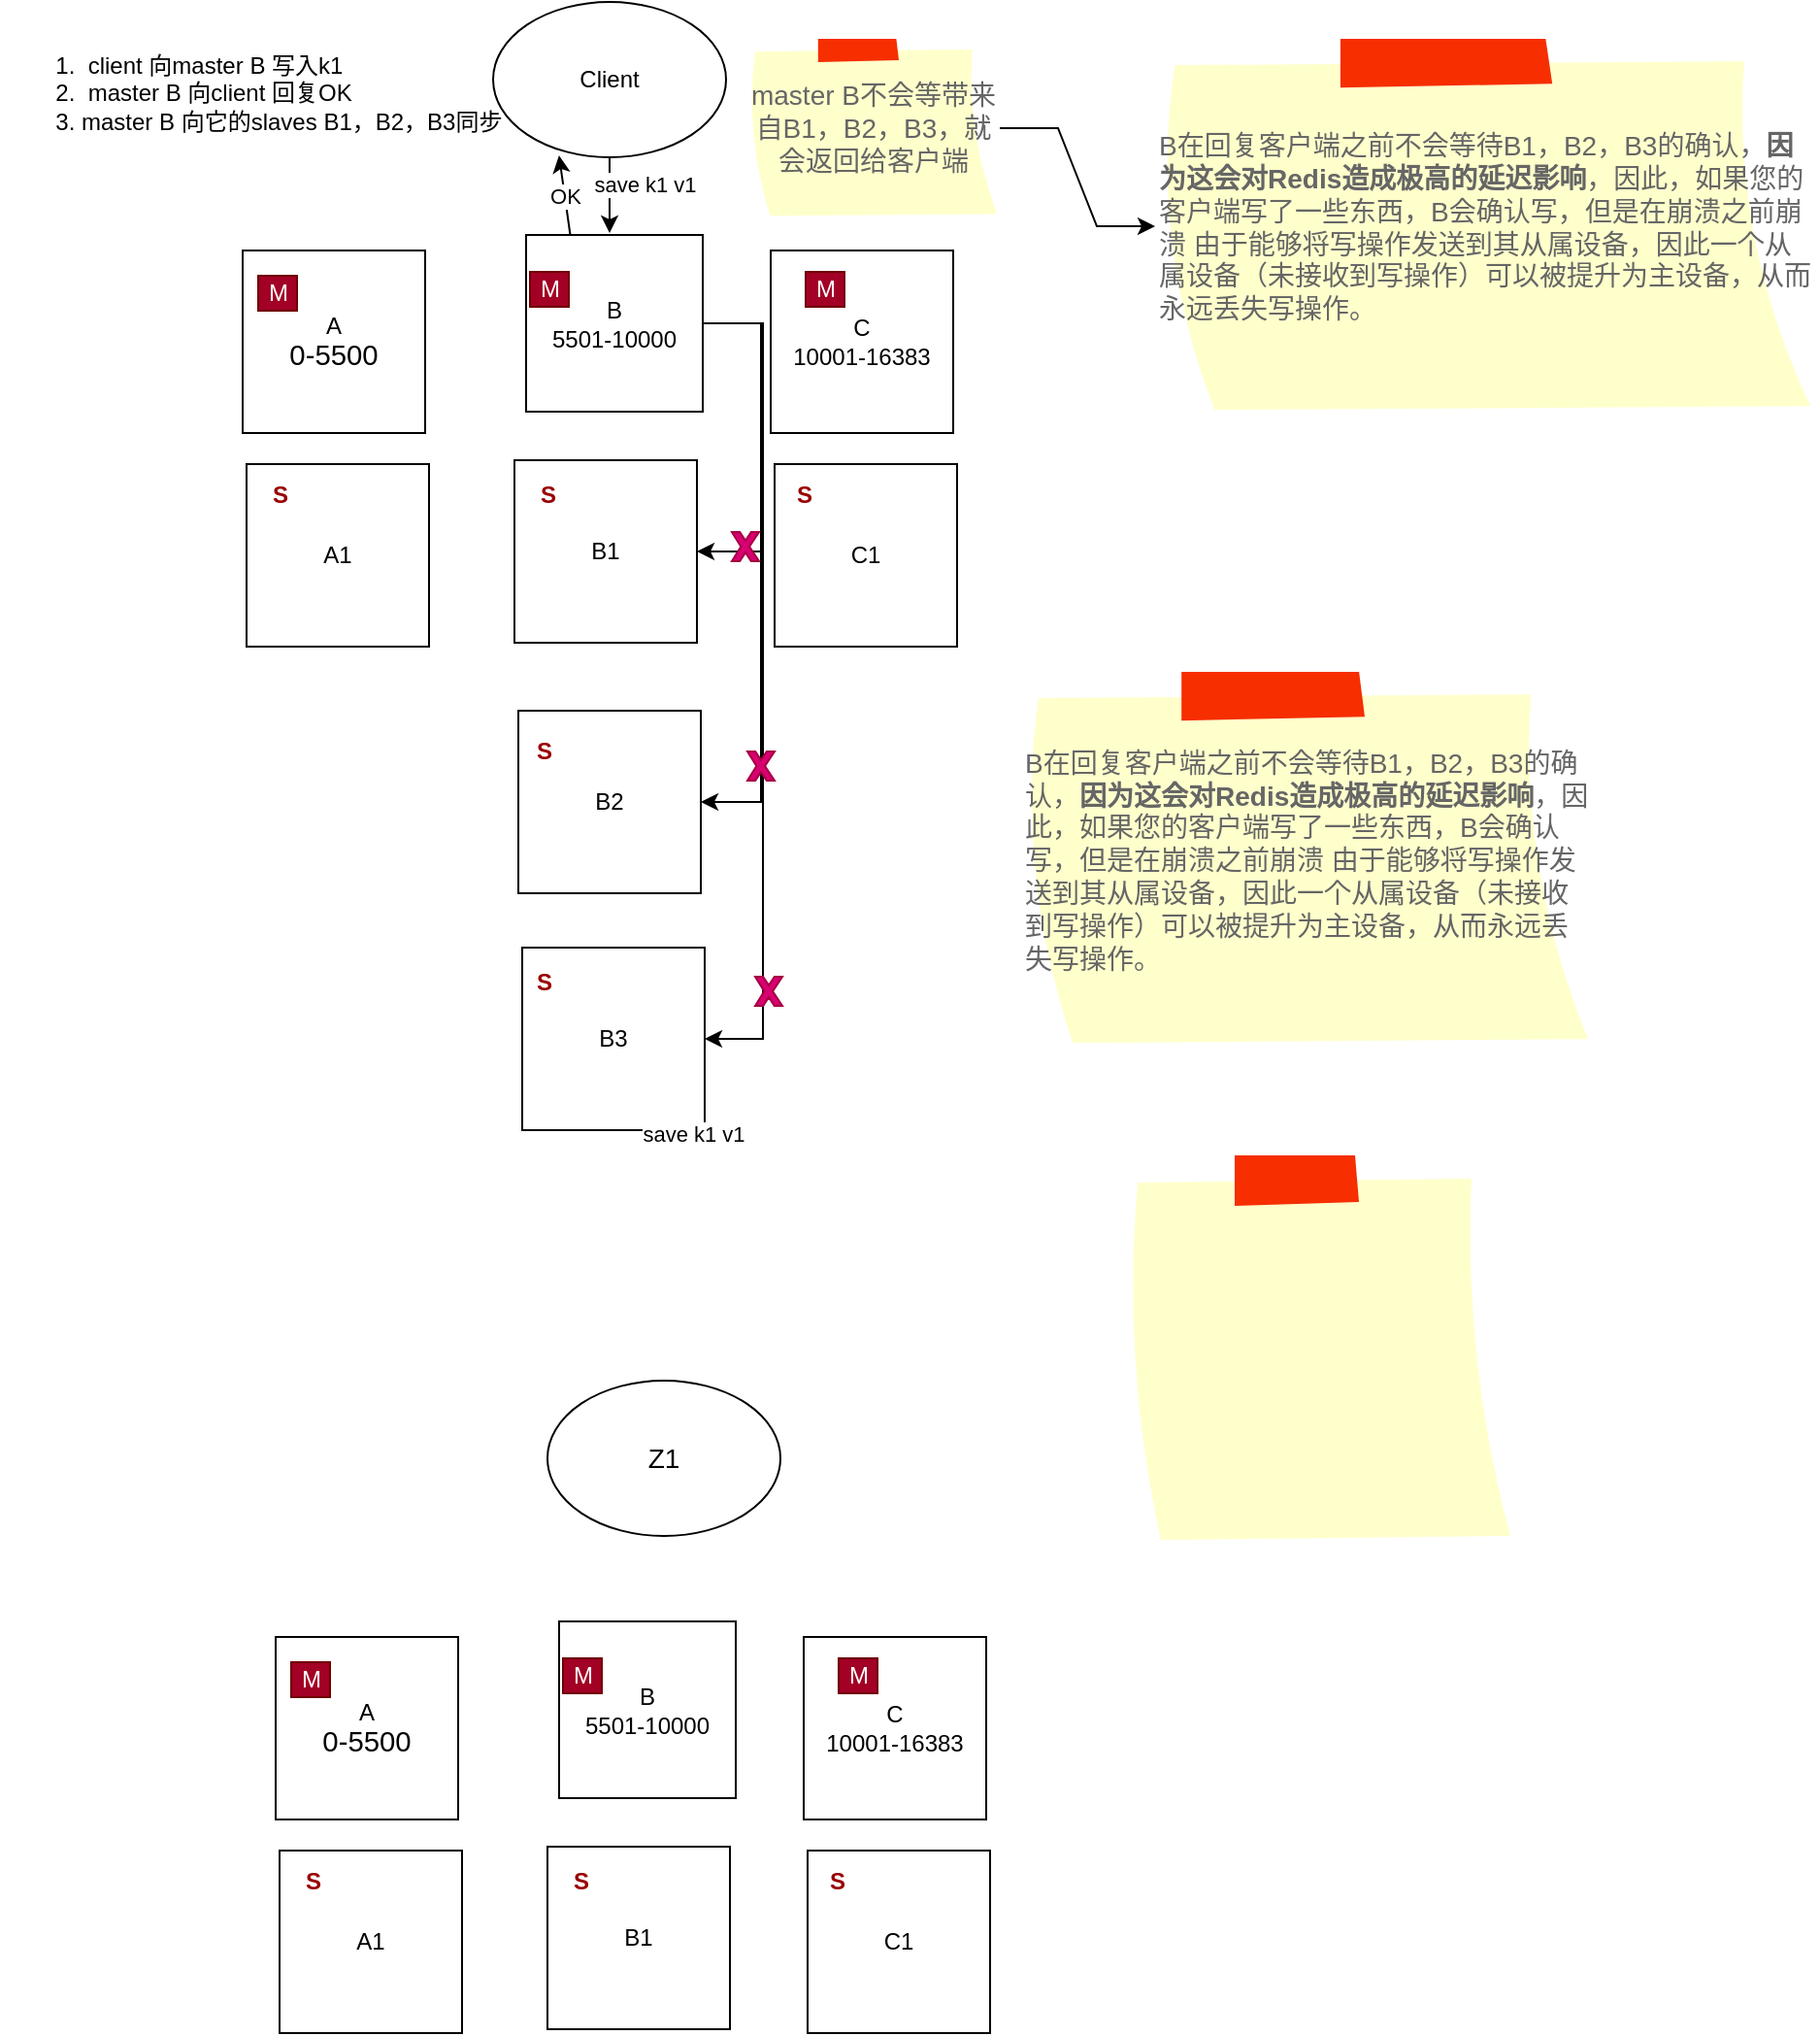 <mxfile version="13.7.3" type="device"><diagram id="vdjh-NQEflvBYzMppoEr" name="第 1 页"><mxGraphModel dx="1106" dy="830" grid="1" gridSize="10" guides="1" tooltips="1" connect="1" arrows="1" fold="1" page="1" pageScale="1" pageWidth="827" pageHeight="1169" math="0" shadow="0"><root><mxCell id="0"/><mxCell id="1" parent="0"/><mxCell id="9nV5Jd5ZZN9d6BRnfZEI-1" value="A&lt;br&gt;&lt;p style=&quot;margin: 0in ; font-size: 11.0pt&quot; lang=&quot;en-US&quot;&gt;0-5500&lt;/p&gt;" style="whiteSpace=wrap;html=1;aspect=fixed;" vertex="1" parent="1"><mxGeometry x="244" y="139" width="94" height="94" as="geometry"/></mxCell><mxCell id="9nV5Jd5ZZN9d6BRnfZEI-2" style="edgeStyle=entityRelationEdgeStyle;rounded=0;orthogonalLoop=1;jettySize=auto;html=1;" edge="1" parent="1" source="9nV5Jd5ZZN9d6BRnfZEI-5" target="9nV5Jd5ZZN9d6BRnfZEI-10"><mxGeometry relative="1" as="geometry"/></mxCell><mxCell id="9nV5Jd5ZZN9d6BRnfZEI-3" style="edgeStyle=entityRelationEdgeStyle;rounded=0;orthogonalLoop=1;jettySize=auto;html=1;" edge="1" parent="1" source="9nV5Jd5ZZN9d6BRnfZEI-5" target="9nV5Jd5ZZN9d6BRnfZEI-11"><mxGeometry relative="1" as="geometry"/></mxCell><mxCell id="9nV5Jd5ZZN9d6BRnfZEI-4" style="edgeStyle=entityRelationEdgeStyle;rounded=0;orthogonalLoop=1;jettySize=auto;html=1;fontSize=14;" edge="1" parent="1" source="9nV5Jd5ZZN9d6BRnfZEI-5" target="9nV5Jd5ZZN9d6BRnfZEI-8"><mxGeometry relative="1" as="geometry"/></mxCell><mxCell id="9nV5Jd5ZZN9d6BRnfZEI-5" value="B&lt;br&gt;5501-10000" style="whiteSpace=wrap;html=1;aspect=fixed;" vertex="1" parent="1"><mxGeometry x="390" y="131" width="91" height="91" as="geometry"/></mxCell><mxCell id="9nV5Jd5ZZN9d6BRnfZEI-6" value="C&lt;br&gt;10001-16383" style="whiteSpace=wrap;html=1;aspect=fixed;" vertex="1" parent="1"><mxGeometry x="516" y="139" width="94" height="94" as="geometry"/></mxCell><mxCell id="9nV5Jd5ZZN9d6BRnfZEI-7" value="A1" style="whiteSpace=wrap;html=1;aspect=fixed;" vertex="1" parent="1"><mxGeometry x="246" y="249" width="94" height="94" as="geometry"/></mxCell><mxCell id="9nV5Jd5ZZN9d6BRnfZEI-8" value="B1" style="whiteSpace=wrap;html=1;aspect=fixed;" vertex="1" parent="1"><mxGeometry x="384" y="247" width="94" height="94" as="geometry"/></mxCell><mxCell id="9nV5Jd5ZZN9d6BRnfZEI-9" value="C1" style="whiteSpace=wrap;html=1;aspect=fixed;" vertex="1" parent="1"><mxGeometry x="518" y="249" width="94" height="94" as="geometry"/></mxCell><mxCell id="9nV5Jd5ZZN9d6BRnfZEI-10" value="B2" style="whiteSpace=wrap;html=1;aspect=fixed;" vertex="1" parent="1"><mxGeometry x="386" y="376" width="94" height="94" as="geometry"/></mxCell><mxCell id="9nV5Jd5ZZN9d6BRnfZEI-11" value="B3" style="whiteSpace=wrap;html=1;aspect=fixed;" vertex="1" parent="1"><mxGeometry x="388" y="498" width="94" height="94" as="geometry"/></mxCell><mxCell id="9nV5Jd5ZZN9d6BRnfZEI-12" value="&lt;font color=&quot;#990000&quot;&gt;&lt;b&gt;S&lt;/b&gt;&lt;/font&gt;" style="text;html=1;align=center;verticalAlign=middle;resizable=0;points=[];autosize=1;" vertex="1" parent="1"><mxGeometry x="524" y="256" width="18" height="18" as="geometry"/></mxCell><mxCell id="9nV5Jd5ZZN9d6BRnfZEI-13" value="&lt;font color=&quot;#990000&quot;&gt;&lt;b&gt;S&lt;/b&gt;&lt;/font&gt;" style="text;html=1;align=center;verticalAlign=middle;resizable=0;points=[];autosize=1;" vertex="1" parent="1"><mxGeometry x="254" y="256" width="18" height="18" as="geometry"/></mxCell><mxCell id="9nV5Jd5ZZN9d6BRnfZEI-14" value="&lt;font color=&quot;#990000&quot;&gt;&lt;b&gt;S&lt;/b&gt;&lt;/font&gt;" style="text;html=1;align=center;verticalAlign=middle;resizable=0;points=[];autosize=1;" vertex="1" parent="1"><mxGeometry x="392" y="256" width="18" height="18" as="geometry"/></mxCell><mxCell id="9nV5Jd5ZZN9d6BRnfZEI-15" value="&lt;font color=&quot;#990000&quot;&gt;&lt;b&gt;S&lt;/b&gt;&lt;/font&gt;" style="text;html=1;align=center;verticalAlign=middle;resizable=0;points=[];autosize=1;" vertex="1" parent="1"><mxGeometry x="390" y="388" width="18" height="18" as="geometry"/></mxCell><mxCell id="9nV5Jd5ZZN9d6BRnfZEI-16" value="&lt;font color=&quot;#990000&quot;&gt;&lt;b&gt;S&lt;/b&gt;&lt;/font&gt;" style="text;html=1;align=center;verticalAlign=middle;resizable=0;points=[];autosize=1;" vertex="1" parent="1"><mxGeometry x="390" y="507" width="18" height="18" as="geometry"/></mxCell><mxCell id="9nV5Jd5ZZN9d6BRnfZEI-17" value="M" style="text;html=1;align=center;verticalAlign=middle;resizable=0;points=[];autosize=1;fillColor=#a20025;strokeColor=#6F0000;fontColor=#ffffff;" vertex="1" parent="1"><mxGeometry x="252" y="152" width="20" height="18" as="geometry"/></mxCell><mxCell id="9nV5Jd5ZZN9d6BRnfZEI-18" value="M" style="text;html=1;align=center;verticalAlign=middle;resizable=0;points=[];autosize=1;fillColor=#a20025;strokeColor=#6F0000;fontColor=#ffffff;" vertex="1" parent="1"><mxGeometry x="392" y="150" width="20" height="18" as="geometry"/></mxCell><mxCell id="9nV5Jd5ZZN9d6BRnfZEI-19" value="M" style="text;html=1;align=center;verticalAlign=middle;resizable=0;points=[];autosize=1;fillColor=#a20025;strokeColor=#6F0000;fontColor=#ffffff;" vertex="1" parent="1"><mxGeometry x="534" y="150" width="20" height="18" as="geometry"/></mxCell><mxCell id="9nV5Jd5ZZN9d6BRnfZEI-20" style="edgeStyle=orthogonalEdgeStyle;rounded=0;orthogonalLoop=1;jettySize=auto;html=1;exitX=0.5;exitY=1;exitDx=0;exitDy=0;" edge="1" parent="1" source="9nV5Jd5ZZN9d6BRnfZEI-22"><mxGeometry relative="1" as="geometry"><mxPoint x="433" y="130" as="targetPoint"/></mxGeometry></mxCell><mxCell id="9nV5Jd5ZZN9d6BRnfZEI-21" value="save k1 v1" style="edgeLabel;html=1;align=center;verticalAlign=middle;resizable=0;points=[];" vertex="1" connectable="0" parent="9nV5Jd5ZZN9d6BRnfZEI-20"><mxGeometry x="-0.179" y="-1" relative="1" as="geometry"><mxPoint x="19" y="-2" as="offset"/></mxGeometry></mxCell><mxCell id="9nV5Jd5ZZN9d6BRnfZEI-22" value="Client" style="ellipse;whiteSpace=wrap;html=1;" vertex="1" parent="1"><mxGeometry x="373" y="11" width="120" height="80" as="geometry"/></mxCell><mxCell id="9nV5Jd5ZZN9d6BRnfZEI-23" value="OK" style="endArrow=classic;html=1;entryX=0.283;entryY=0.988;entryDx=0;entryDy=0;entryPerimeter=0;exitX=0.25;exitY=0;exitDx=0;exitDy=0;" edge="1" parent="1" source="9nV5Jd5ZZN9d6BRnfZEI-5" target="9nV5Jd5ZZN9d6BRnfZEI-22"><mxGeometry width="50" height="50" relative="1" as="geometry"><mxPoint x="400" y="398" as="sourcePoint"/><mxPoint x="450" y="348" as="targetPoint"/></mxGeometry></mxCell><mxCell id="9nV5Jd5ZZN9d6BRnfZEI-24" value="" style="verticalLabelPosition=bottom;verticalAlign=top;html=1;shape=mxgraph.basic.x;fillColor=#d80073;strokeColor=#A50040;fontColor=#ffffff;" vertex="1" parent="1"><mxGeometry x="508" y="513" width="14" height="15" as="geometry"/></mxCell><mxCell id="9nV5Jd5ZZN9d6BRnfZEI-25" value="" style="verticalLabelPosition=bottom;verticalAlign=top;html=1;shape=mxgraph.basic.x;fillColor=#d80073;strokeColor=#A50040;fontColor=#ffffff;" vertex="1" parent="1"><mxGeometry x="504" y="397" width="14" height="15" as="geometry"/></mxCell><mxCell id="9nV5Jd5ZZN9d6BRnfZEI-26" value="" style="verticalLabelPosition=bottom;verticalAlign=top;html=1;shape=mxgraph.basic.x;fillColor=#d80073;strokeColor=#A50040;fontColor=#ffffff;" vertex="1" parent="1"><mxGeometry x="496" y="284" width="14" height="15" as="geometry"/></mxCell><mxCell id="9nV5Jd5ZZN9d6BRnfZEI-27" value="&lt;ol&gt;&lt;li&gt;&amp;nbsp;client 向master B 写入k1&lt;/li&gt;&lt;li style=&quot;&quot;&gt;&amp;nbsp;master B 向client 回复OK&lt;/li&gt;&lt;li style=&quot;&quot;&gt;master B 向它的slaves B1，B2，B3同步&lt;/li&gt;&lt;/ol&gt;" style="text;html=1;align=left;verticalAlign=middle;resizable=0;points=[];autosize=1;" vertex="1" parent="1"><mxGeometry x="119" y="23" width="267" height="70" as="geometry"/></mxCell><mxCell id="9nV5Jd5ZZN9d6BRnfZEI-28" value="" style="edgeStyle=entityRelationEdgeStyle;rounded=0;orthogonalLoop=1;jettySize=auto;html=1;fontSize=14;" edge="1" parent="1" source="9nV5Jd5ZZN9d6BRnfZEI-29" target="9nV5Jd5ZZN9d6BRnfZEI-30"><mxGeometry relative="1" as="geometry"/></mxCell><mxCell id="9nV5Jd5ZZN9d6BRnfZEI-29" value="master B不会等带来自B1，B2，B3，就会返回给客户端" style="strokeWidth=1;shadow=0;dashed=0;align=center;html=1;shape=mxgraph.mockup.text.stickyNote2;fontColor=#666666;mainText=;fontSize=14;whiteSpace=wrap;fillColor=#ffffcc;strokeColor=#F62E00;" vertex="1" parent="1"><mxGeometry x="504" y="30" width="130" height="92" as="geometry"/></mxCell><mxCell id="9nV5Jd5ZZN9d6BRnfZEI-30" value="&lt;div&gt;B在回复客户端之前不会等待B1，B2，B3的确认，&lt;b&gt;因为这会对Redis造成极高的延迟影响&lt;/b&gt;，因此，如果您的客户端写了一些东西，B会确认写，但是在崩溃之前崩溃 由于能够将写操作发送到其从属设备，因此一个从属设备（未接收到写操作）可以被提升为主设备，从而永远丢失写操作。&lt;/div&gt;" style="strokeWidth=1;shadow=0;dashed=0;align=left;html=1;shape=mxgraph.mockup.text.stickyNote2;fontColor=#666666;mainText=;fontSize=14;whiteSpace=wrap;fillColor=#ffffcc;strokeColor=#F62E00;" vertex="1" parent="1"><mxGeometry x="714" y="30" width="341" height="193" as="geometry"/></mxCell><mxCell id="9nV5Jd5ZZN9d6BRnfZEI-31" value="A&lt;br&gt;&lt;p style=&quot;margin: 0in ; font-size: 11.0pt&quot; lang=&quot;en-US&quot;&gt;0-5500&lt;/p&gt;" style="whiteSpace=wrap;html=1;aspect=fixed;" vertex="1" parent="1"><mxGeometry x="261" y="853" width="94" height="94" as="geometry"/></mxCell><mxCell id="9nV5Jd5ZZN9d6BRnfZEI-32" value="B&lt;br&gt;5501-10000" style="whiteSpace=wrap;html=1;aspect=fixed;" vertex="1" parent="1"><mxGeometry x="407" y="845" width="91" height="91" as="geometry"/></mxCell><mxCell id="9nV5Jd5ZZN9d6BRnfZEI-33" value="C&lt;br&gt;10001-16383" style="whiteSpace=wrap;html=1;aspect=fixed;" vertex="1" parent="1"><mxGeometry x="533" y="853" width="94" height="94" as="geometry"/></mxCell><mxCell id="9nV5Jd5ZZN9d6BRnfZEI-34" value="A1" style="whiteSpace=wrap;html=1;aspect=fixed;" vertex="1" parent="1"><mxGeometry x="263" y="963" width="94" height="94" as="geometry"/></mxCell><mxCell id="9nV5Jd5ZZN9d6BRnfZEI-35" value="B1" style="whiteSpace=wrap;html=1;aspect=fixed;" vertex="1" parent="1"><mxGeometry x="401" y="961" width="94" height="94" as="geometry"/></mxCell><mxCell id="9nV5Jd5ZZN9d6BRnfZEI-36" value="C1" style="whiteSpace=wrap;html=1;aspect=fixed;" vertex="1" parent="1"><mxGeometry x="535" y="963" width="94" height="94" as="geometry"/></mxCell><mxCell id="9nV5Jd5ZZN9d6BRnfZEI-37" value="&lt;font color=&quot;#990000&quot;&gt;&lt;b&gt;S&lt;/b&gt;&lt;/font&gt;" style="text;html=1;align=center;verticalAlign=middle;resizable=0;points=[];autosize=1;" vertex="1" parent="1"><mxGeometry x="541" y="970" width="18" height="18" as="geometry"/></mxCell><mxCell id="9nV5Jd5ZZN9d6BRnfZEI-38" value="&lt;font color=&quot;#990000&quot;&gt;&lt;b&gt;S&lt;/b&gt;&lt;/font&gt;" style="text;html=1;align=center;verticalAlign=middle;resizable=0;points=[];autosize=1;" vertex="1" parent="1"><mxGeometry x="271" y="970" width="18" height="18" as="geometry"/></mxCell><mxCell id="9nV5Jd5ZZN9d6BRnfZEI-39" value="&lt;font color=&quot;#990000&quot;&gt;&lt;b&gt;S&lt;/b&gt;&lt;/font&gt;" style="text;html=1;align=center;verticalAlign=middle;resizable=0;points=[];autosize=1;" vertex="1" parent="1"><mxGeometry x="409" y="970" width="18" height="18" as="geometry"/></mxCell><mxCell id="9nV5Jd5ZZN9d6BRnfZEI-40" value="M" style="text;html=1;align=center;verticalAlign=middle;resizable=0;points=[];autosize=1;fillColor=#a20025;strokeColor=#6F0000;fontColor=#ffffff;" vertex="1" parent="1"><mxGeometry x="269" y="866" width="20" height="18" as="geometry"/></mxCell><mxCell id="9nV5Jd5ZZN9d6BRnfZEI-41" value="M" style="text;html=1;align=center;verticalAlign=middle;resizable=0;points=[];autosize=1;fillColor=#a20025;strokeColor=#6F0000;fontColor=#ffffff;" vertex="1" parent="1"><mxGeometry x="409" y="864" width="20" height="18" as="geometry"/></mxCell><mxCell id="9nV5Jd5ZZN9d6BRnfZEI-42" value="M" style="text;html=1;align=center;verticalAlign=middle;resizable=0;points=[];autosize=1;fillColor=#a20025;strokeColor=#6F0000;fontColor=#ffffff;" vertex="1" parent="1"><mxGeometry x="551" y="864" width="20" height="18" as="geometry"/></mxCell><mxCell id="9nV5Jd5ZZN9d6BRnfZEI-43" value="save k1 v1" style="edgeLabel;html=1;align=center;verticalAlign=middle;resizable=0;points=[];" vertex="1" connectable="0" parent="1"><mxGeometry x="476" y="594" as="geometry"/></mxCell><mxCell id="9nV5Jd5ZZN9d6BRnfZEI-44" value="Z1" style="ellipse;whiteSpace=wrap;html=1;fontSize=14;align=center;" vertex="1" parent="1"><mxGeometry x="401" y="721" width="120" height="80" as="geometry"/></mxCell><mxCell id="9nV5Jd5ZZN9d6BRnfZEI-45" value="" style="rounded=1;whiteSpace=wrap;html=1;" vertex="1" parent="1"><mxGeometry x="732" y="422" width="120" height="60" as="geometry"/></mxCell><mxCell id="9nV5Jd5ZZN9d6BRnfZEI-46" value="" style="rounded=1;whiteSpace=wrap;html=1;" vertex="1" parent="1"><mxGeometry x="732" y="422" width="120" height="60" as="geometry"/></mxCell><mxCell id="9nV5Jd5ZZN9d6BRnfZEI-47" value="" style="rounded=1;whiteSpace=wrap;html=1;" vertex="1" parent="1"><mxGeometry x="732" y="422" width="120" height="60" as="geometry"/></mxCell><mxCell id="9nV5Jd5ZZN9d6BRnfZEI-48" value="&lt;div&gt;B在回复客户端之前不会等待B1，B2，B3的确认，&lt;b&gt;因为这会对Redis造成极高的延迟影响&lt;/b&gt;，因此，如果您的客户端写了一些东西，B会确认写，但是在崩溃之前崩溃 由于能够将写操作发送到其从属设备，因此一个从属设备（未接收到写操作）可以被提升为主设备，从而永远丢失写操作。&lt;/div&gt;" style="strokeWidth=1;shadow=0;dashed=0;align=left;html=1;shape=mxgraph.mockup.text.stickyNote2;fontColor=#666666;mainText=;fontSize=14;whiteSpace=wrap;fillColor=#ffffcc;strokeColor=#F62E00;" vertex="1" parent="1"><mxGeometry x="645" y="356" width="295" height="193" as="geometry"/></mxCell><mxCell id="9nV5Jd5ZZN9d6BRnfZEI-49" value="" style="strokeWidth=1;shadow=0;dashed=0;align=center;html=1;shape=mxgraph.mockup.text.stickyNote2;fontColor=#666666;mainText=;fontSize=17;whiteSpace=wrap;fillColor=#ffffcc;strokeColor=#F62E00;" vertex="1" parent="1"><mxGeometry x="699" y="605" width="200" height="200" as="geometry"/></mxCell></root></mxGraphModel></diagram></mxfile>
